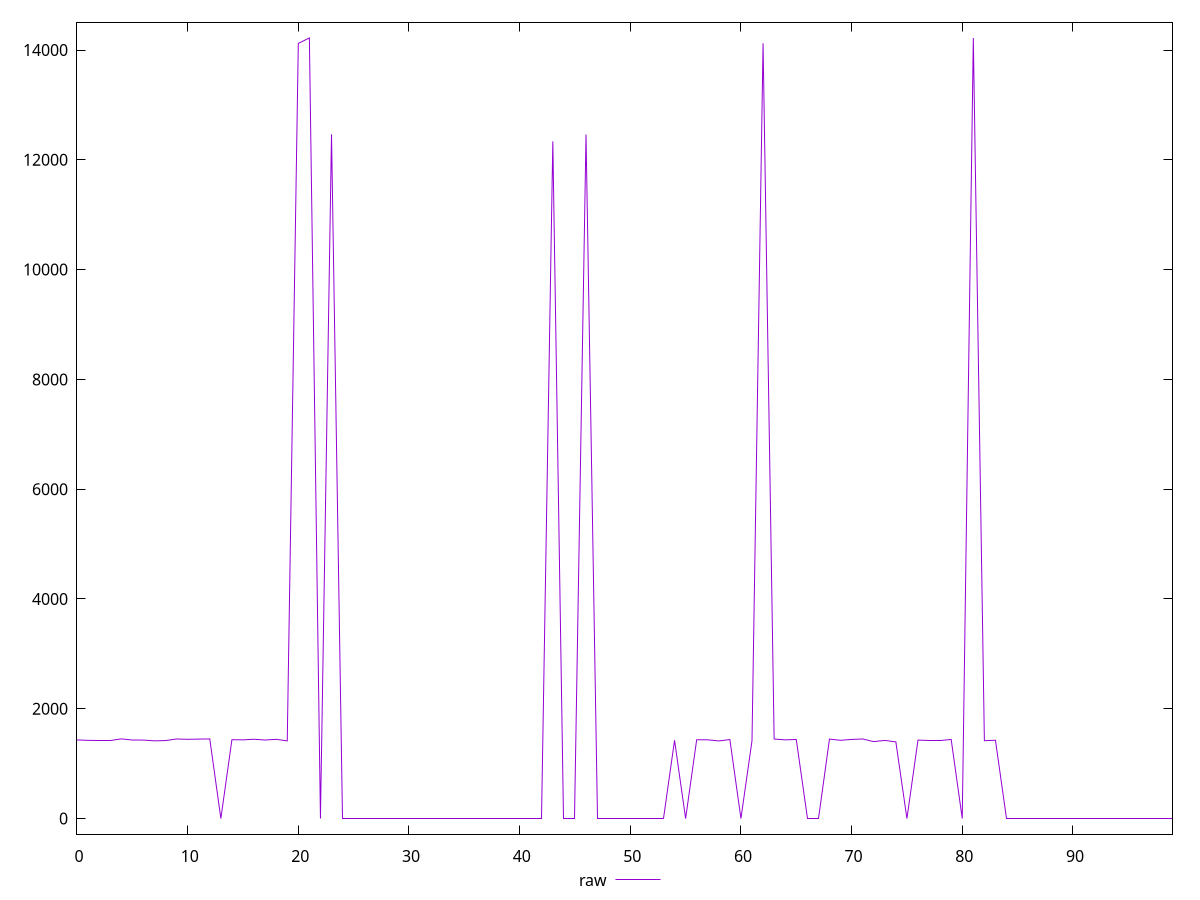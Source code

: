 reset

$raw <<EOF
0 1432
1 1424
2 1422
3 1422
4 1451
5 1430
6 1429
7 1415
8 1420
9 1449
10 1443
11 1447
12 1450
13 0
14 1436
15 1433
16 1444
17 1430
18 1443
19 1414
20 14121
21 14221
22 0
23 12464
24 0
25 0
26 0
27 0
28 0
29 0
30 0
31 0
32 0
33 0
34 0
35 0
36 0
37 0
38 0
39 0
40 0
41 0
42 0
43 12335
44 0
45 0
46 12460
47 0
48 0
49 0
50 0
51 0
52 0
53 0
54 1425
55 0
56 1435
57 1434
58 1413
59 1439
60 0
61 1417
62 14122
63 1448
64 1433
65 1440
66 0
67 0
68 1447
69 1425
70 1441
71 1449
72 1401
73 1423
74 1396
75 0
76 1429
77 1422
78 1422
79 1440
80 0
81 14219
82 1418
83 1426
84 0
85 0
86 0
87 0
88 0
89 0
90 0
91 0
92 0
93 0
94 0
95 0
96 0
97 0
98 0
99 0
EOF

set key outside below
set xrange [0:99]
set yrange [-284.42:14505.42]
set trange [-284.42:14505.42]
set terminal svg size 640, 500 enhanced background rgb 'white'
set output "reprap/uses-rel-preload/samples/pages+cached+noexternal+nomedia/raw/values.svg"

plot $raw title "raw" with line

reset
